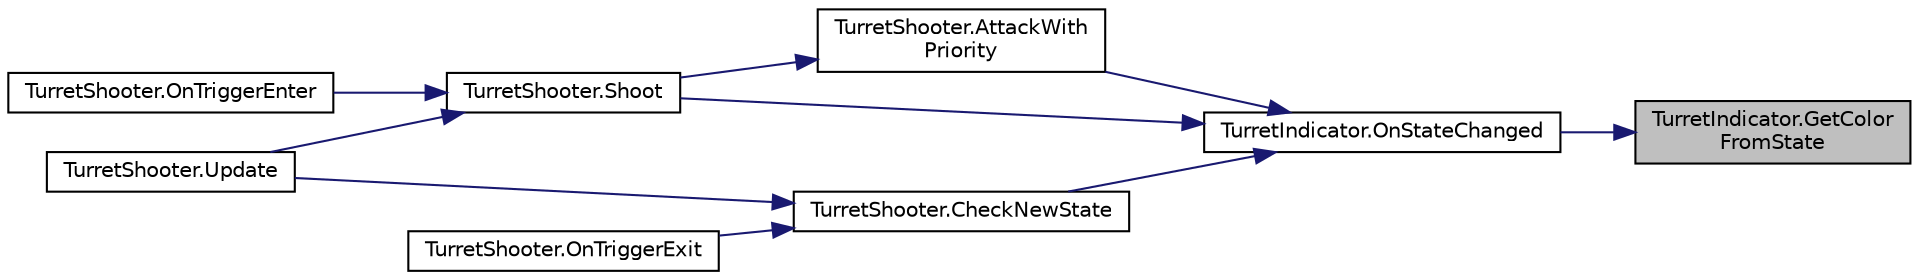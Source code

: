 digraph "TurretIndicator.GetColorFromState"
{
 // INTERACTIVE_SVG=YES
 // LATEX_PDF_SIZE
  bgcolor="transparent";
  edge [fontname="Helvetica",fontsize="10",labelfontname="Helvetica",labelfontsize="10"];
  node [fontname="Helvetica",fontsize="10",shape=record];
  rankdir="RL";
  Node1 [label="TurretIndicator.GetColor\lFromState",height=0.2,width=0.4,color="black", fillcolor="grey75", style="filled", fontcolor="black",tooltip="Returns the color corresponing to the current TurretState of the indicator"];
  Node1 -> Node2 [dir="back",color="midnightblue",fontsize="10",style="solid",fontname="Helvetica"];
  Node2 [label="TurretIndicator.OnStateChanged",height=0.2,width=0.4,color="black",URL="$class_turret_indicator.html#a18c506cc6d384bb9ca9789b8e27d1684",tooltip="This function gets calls whenever the Turret changes the intern state."];
  Node2 -> Node3 [dir="back",color="midnightblue",fontsize="10",style="solid",fontname="Helvetica"];
  Node3 [label="TurretShooter.AttackWith\lPriority",height=0.2,width=0.4,color="black",URL="$class_turret_shooter.html#a8be25a5629564093b66ab8d2b42692cc",tooltip=" "];
  Node3 -> Node4 [dir="back",color="midnightblue",fontsize="10",style="solid",fontname="Helvetica"];
  Node4 [label="TurretShooter.Shoot",height=0.2,width=0.4,color="black",URL="$class_turret_shooter.html#abdbfe8d7746ee1e665f8da7e1a423bf7",tooltip=" "];
  Node4 -> Node5 [dir="back",color="midnightblue",fontsize="10",style="solid",fontname="Helvetica"];
  Node5 [label="TurretShooter.OnTriggerEnter",height=0.2,width=0.4,color="black",URL="$class_turret_shooter.html#ac92c11affc1a61877bda45f9cedf9fe2",tooltip=" "];
  Node4 -> Node6 [dir="back",color="midnightblue",fontsize="10",style="solid",fontname="Helvetica"];
  Node6 [label="TurretShooter.Update",height=0.2,width=0.4,color="black",URL="$class_turret_shooter.html#a97a7bfbe5851c8fc0280d021ebacb793",tooltip=" "];
  Node2 -> Node7 [dir="back",color="midnightblue",fontsize="10",style="solid",fontname="Helvetica"];
  Node7 [label="TurretShooter.CheckNewState",height=0.2,width=0.4,color="black",URL="$class_turret_shooter.html#afd1f3c49261fa8e1787dc3514b30f178",tooltip="Changes the indicator state if necessary."];
  Node7 -> Node8 [dir="back",color="midnightblue",fontsize="10",style="solid",fontname="Helvetica"];
  Node8 [label="TurretShooter.OnTriggerExit",height=0.2,width=0.4,color="black",URL="$class_turret_shooter.html#a91af004b685cacac7466bcebe82eb08d",tooltip=" "];
  Node7 -> Node6 [dir="back",color="midnightblue",fontsize="10",style="solid",fontname="Helvetica"];
  Node2 -> Node4 [dir="back",color="midnightblue",fontsize="10",style="solid",fontname="Helvetica"];
}
